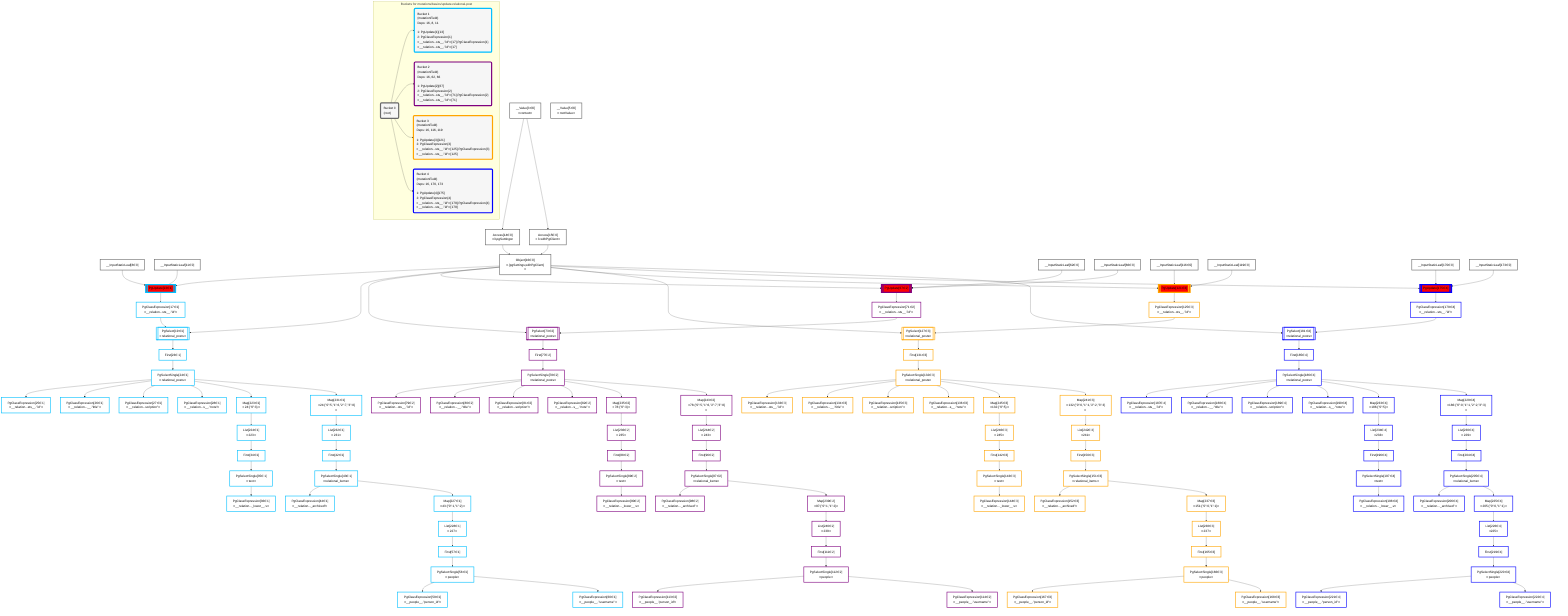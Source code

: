 graph TD
    classDef path fill:#eee,stroke:#000,color:#000
    classDef plan fill:#fff,stroke-width:3px,color:#000
    classDef itemplan fill:#fff,stroke-width:6px,color:#000
    classDef sideeffectplan fill:#f00,stroke-width:6px,color:#000
    classDef bucket fill:#f6f6f6,color:#000,stroke-width:6px,text-align:left


    %% define steps
    __Value3["__Value[3∈0]<br />ᐸcontextᐳ"]:::plan
    __Value5["__Value[5∈0]<br />ᐸrootValueᐳ"]:::plan
    __InputStaticLeaf8["__InputStaticLeaf[8∈0]"]:::plan
    __InputStaticLeaf11["__InputStaticLeaf[11∈0]"]:::plan
    Access14["Access[14∈0]<br />ᐸ3.pgSettingsᐳ"]:::plan
    Access15["Access[15∈0]<br />ᐸ3.withPgClientᐳ"]:::plan
    Object16["Object[16∈0]<br />ᐸ{pgSettings,withPgClient}ᐳ"]:::plan
    PgUpdate13[["PgUpdate[13∈1]"]]:::sideeffectplan
    PgClassExpression17["PgClassExpression[17∈1]<br />ᐸ__relation...sts__.”id”ᐳ"]:::plan
    PgSelect19[["PgSelect[19∈1]<br />ᐸrelational_postsᐳ"]]:::plan
    First23["First[23∈1]"]:::plan
    PgSelectSingle24["PgSelectSingle[24∈1]<br />ᐸrelational_postsᐳ"]:::plan
    PgClassExpression25["PgClassExpression[25∈1]<br />ᐸ__relation...sts__.”id”ᐳ"]:::plan
    PgClassExpression26["PgClassExpression[26∈1]<br />ᐸ__relation...__.”title”ᐳ"]:::plan
    PgClassExpression27["PgClassExpression[27∈1]<br />ᐸ__relation...scription”ᐳ"]:::plan
    PgClassExpression28["PgClassExpression[28∈1]<br />ᐸ__relation...s__.”note”ᐳ"]:::plan
    Map223["Map[223∈1]<br />ᐸ24:{”0”:3}ᐳ"]:::plan
    List224["List[224∈1]<br />ᐸ223ᐳ"]:::plan
    First34["First[34∈1]"]:::plan
    PgSelectSingle35["PgSelectSingle[35∈1]<br />ᐸtextᐳ"]:::plan
    PgClassExpression36["PgClassExpression[36∈1]<br />ᐸ__relation..._lower__.vᐳ"]:::plan
    Map231["Map[231∈1]<br />ᐸ24:{”0”:5,”1”:6,”2”:7,”3”:8}ᐳ"]:::plan
    List232["List[232∈1]<br />ᐸ231ᐳ"]:::plan
    First42["First[42∈1]"]:::plan
    PgSelectSingle43["PgSelectSingle[43∈1]<br />ᐸrelational_itemsᐳ"]:::plan
    PgClassExpression44["PgClassExpression[44∈1]<br />ᐸ__relation..._archived”ᐳ"]:::plan
    Map227["Map[227∈1]<br />ᐸ43:{”0”:1,”1”:2}ᐳ"]:::plan
    List228["List[228∈1]<br />ᐸ227ᐳ"]:::plan
    First57["First[57∈1]"]:::plan
    PgSelectSingle58["PgSelectSingle[58∈1]<br />ᐸpeopleᐳ"]:::plan
    PgClassExpression59["PgClassExpression[59∈1]<br />ᐸ__people__.”person_id”ᐳ"]:::plan
    PgClassExpression60["PgClassExpression[60∈1]<br />ᐸ__people__.”username”ᐳ"]:::plan
    __InputStaticLeaf62["__InputStaticLeaf[62∈0]"]:::plan
    __InputStaticLeaf66["__InputStaticLeaf[66∈0]"]:::plan
    PgUpdate67[["PgUpdate[67∈2]"]]:::sideeffectplan
    PgClassExpression71["PgClassExpression[71∈2]<br />ᐸ__relation...sts__.”id”ᐳ"]:::plan
    PgSelect73[["PgSelect[73∈2]<br />ᐸrelational_postsᐳ"]]:::plan
    First77["First[77∈2]"]:::plan
    PgSelectSingle78["PgSelectSingle[78∈2]<br />ᐸrelational_postsᐳ"]:::plan
    PgClassExpression79["PgClassExpression[79∈2]<br />ᐸ__relation...sts__.”id”ᐳ"]:::plan
    PgClassExpression80["PgClassExpression[80∈2]<br />ᐸ__relation...__.”title”ᐳ"]:::plan
    PgClassExpression81["PgClassExpression[81∈2]<br />ᐸ__relation...scription”ᐳ"]:::plan
    PgClassExpression82["PgClassExpression[82∈2]<br />ᐸ__relation...s__.”note”ᐳ"]:::plan
    Map235["Map[235∈2]<br />ᐸ78:{”0”:3}ᐳ"]:::plan
    List236["List[236∈2]<br />ᐸ235ᐳ"]:::plan
    First88["First[88∈2]"]:::plan
    PgSelectSingle89["PgSelectSingle[89∈2]<br />ᐸtextᐳ"]:::plan
    PgClassExpression90["PgClassExpression[90∈2]<br />ᐸ__relation..._lower__.vᐳ"]:::plan
    Map243["Map[243∈2]<br />ᐸ78:{”0”:5,”1”:6,”2”:7,”3”:8}ᐳ"]:::plan
    List244["List[244∈2]<br />ᐸ243ᐳ"]:::plan
    First96["First[96∈2]"]:::plan
    PgSelectSingle97["PgSelectSingle[97∈2]<br />ᐸrelational_itemsᐳ"]:::plan
    PgClassExpression98["PgClassExpression[98∈2]<br />ᐸ__relation..._archived”ᐳ"]:::plan
    Map239["Map[239∈2]<br />ᐸ97:{”0”:1,”1”:2}ᐳ"]:::plan
    List240["List[240∈2]<br />ᐸ239ᐳ"]:::plan
    First111["First[111∈2]"]:::plan
    PgSelectSingle112["PgSelectSingle[112∈2]<br />ᐸpeopleᐳ"]:::plan
    PgClassExpression113["PgClassExpression[113∈2]<br />ᐸ__people__.”person_id”ᐳ"]:::plan
    PgClassExpression114["PgClassExpression[114∈2]<br />ᐸ__people__.”username”ᐳ"]:::plan
    __InputStaticLeaf116["__InputStaticLeaf[116∈0]"]:::plan
    __InputStaticLeaf119["__InputStaticLeaf[119∈0]"]:::plan
    PgUpdate121[["PgUpdate[121∈3]"]]:::sideeffectplan
    PgClassExpression125["PgClassExpression[125∈3]<br />ᐸ__relation...sts__.”id”ᐳ"]:::plan
    PgSelect127[["PgSelect[127∈3]<br />ᐸrelational_postsᐳ"]]:::plan
    First131["First[131∈3]"]:::plan
    PgSelectSingle132["PgSelectSingle[132∈3]<br />ᐸrelational_postsᐳ"]:::plan
    PgClassExpression133["PgClassExpression[133∈3]<br />ᐸ__relation...sts__.”id”ᐳ"]:::plan
    PgClassExpression134["PgClassExpression[134∈3]<br />ᐸ__relation...__.”title”ᐳ"]:::plan
    PgClassExpression135["PgClassExpression[135∈3]<br />ᐸ__relation...scription”ᐳ"]:::plan
    PgClassExpression136["PgClassExpression[136∈3]<br />ᐸ__relation...s__.”note”ᐳ"]:::plan
    Map245["Map[245∈3]<br />ᐸ132:{”0”:5}ᐳ"]:::plan
    List246["List[246∈3]<br />ᐸ245ᐳ"]:::plan
    First142["First[142∈3]"]:::plan
    PgSelectSingle143["PgSelectSingle[143∈3]<br />ᐸtextᐳ"]:::plan
    PgClassExpression144["PgClassExpression[144∈3]<br />ᐸ__relation..._lower__.vᐳ"]:::plan
    Map241["Map[241∈3]<br />ᐸ132:{”0”:0,”1”:1,”2”:2,”3”:3}ᐳ"]:::plan
    List242["List[242∈3]<br />ᐸ241ᐳ"]:::plan
    First150["First[150∈3]"]:::plan
    PgSelectSingle151["PgSelectSingle[151∈3]<br />ᐸrelational_itemsᐳ"]:::plan
    PgClassExpression152["PgClassExpression[152∈3]<br />ᐸ__relation..._archived”ᐳ"]:::plan
    Map237["Map[237∈3]<br />ᐸ151:{”0”:0,”1”:1}ᐳ"]:::plan
    List238["List[238∈3]<br />ᐸ237ᐳ"]:::plan
    First165["First[165∈3]"]:::plan
    PgSelectSingle166["PgSelectSingle[166∈3]<br />ᐸpeopleᐳ"]:::plan
    PgClassExpression167["PgClassExpression[167∈3]<br />ᐸ__people__.”person_id”ᐳ"]:::plan
    PgClassExpression168["PgClassExpression[168∈3]<br />ᐸ__people__.”username”ᐳ"]:::plan
    __InputStaticLeaf170["__InputStaticLeaf[170∈0]"]:::plan
    __InputStaticLeaf173["__InputStaticLeaf[173∈0]"]:::plan
    PgUpdate175[["PgUpdate[175∈4]"]]:::sideeffectplan
    PgClassExpression179["PgClassExpression[179∈4]<br />ᐸ__relation...sts__.”id”ᐳ"]:::plan
    PgSelect181[["PgSelect[181∈4]<br />ᐸrelational_postsᐳ"]]:::plan
    First185["First[185∈4]"]:::plan
    PgSelectSingle186["PgSelectSingle[186∈4]<br />ᐸrelational_postsᐳ"]:::plan
    PgClassExpression187["PgClassExpression[187∈4]<br />ᐸ__relation...sts__.”id”ᐳ"]:::plan
    PgClassExpression188["PgClassExpression[188∈4]<br />ᐸ__relation...__.”title”ᐳ"]:::plan
    PgClassExpression189["PgClassExpression[189∈4]<br />ᐸ__relation...scription”ᐳ"]:::plan
    PgClassExpression190["PgClassExpression[190∈4]<br />ᐸ__relation...s__.”note”ᐳ"]:::plan
    Map233["Map[233∈4]<br />ᐸ186:{”0”:5}ᐳ"]:::plan
    List234["List[234∈4]<br />ᐸ233ᐳ"]:::plan
    First196["First[196∈4]"]:::plan
    PgSelectSingle197["PgSelectSingle[197∈4]<br />ᐸtextᐳ"]:::plan
    PgClassExpression198["PgClassExpression[198∈4]<br />ᐸ__relation..._lower__.vᐳ"]:::plan
    Map229["Map[229∈4]<br />ᐸ186:{”0”:0,”1”:1,”2”:2,”3”:3}ᐳ"]:::plan
    List230["List[230∈4]<br />ᐸ229ᐳ"]:::plan
    First204["First[204∈4]"]:::plan
    PgSelectSingle205["PgSelectSingle[205∈4]<br />ᐸrelational_itemsᐳ"]:::plan
    PgClassExpression206["PgClassExpression[206∈4]<br />ᐸ__relation..._archived”ᐳ"]:::plan
    Map225["Map[225∈4]<br />ᐸ205:{”0”:0,”1”:1}ᐳ"]:::plan
    List226["List[226∈4]<br />ᐸ225ᐳ"]:::plan
    First219["First[219∈4]"]:::plan
    PgSelectSingle220["PgSelectSingle[220∈4]<br />ᐸpeopleᐳ"]:::plan
    PgClassExpression221["PgClassExpression[221∈4]<br />ᐸ__people__.”person_id”ᐳ"]:::plan
    PgClassExpression222["PgClassExpression[222∈4]<br />ᐸ__people__.”username”ᐳ"]:::plan

    %% plan dependencies
    __Value3 --> Access14
    __Value3 --> Access15
    Access14 & Access15 --> Object16
    Object16 & __InputStaticLeaf8 & __InputStaticLeaf11 --> PgUpdate13
    PgUpdate13 --> PgClassExpression17
    Object16 & PgClassExpression17 --> PgSelect19
    PgSelect19 --> First23
    First23 --> PgSelectSingle24
    PgSelectSingle24 --> PgClassExpression25
    PgSelectSingle24 --> PgClassExpression26
    PgSelectSingle24 --> PgClassExpression27
    PgSelectSingle24 --> PgClassExpression28
    PgSelectSingle24 --> Map223
    Map223 --> List224
    List224 --> First34
    First34 --> PgSelectSingle35
    PgSelectSingle35 --> PgClassExpression36
    PgSelectSingle24 --> Map231
    Map231 --> List232
    List232 --> First42
    First42 --> PgSelectSingle43
    PgSelectSingle43 --> PgClassExpression44
    PgSelectSingle43 --> Map227
    Map227 --> List228
    List228 --> First57
    First57 --> PgSelectSingle58
    PgSelectSingle58 --> PgClassExpression59
    PgSelectSingle58 --> PgClassExpression60
    Object16 & __InputStaticLeaf62 & __InputStaticLeaf66 --> PgUpdate67
    PgUpdate67 --> PgClassExpression71
    Object16 & PgClassExpression71 --> PgSelect73
    PgSelect73 --> First77
    First77 --> PgSelectSingle78
    PgSelectSingle78 --> PgClassExpression79
    PgSelectSingle78 --> PgClassExpression80
    PgSelectSingle78 --> PgClassExpression81
    PgSelectSingle78 --> PgClassExpression82
    PgSelectSingle78 --> Map235
    Map235 --> List236
    List236 --> First88
    First88 --> PgSelectSingle89
    PgSelectSingle89 --> PgClassExpression90
    PgSelectSingle78 --> Map243
    Map243 --> List244
    List244 --> First96
    First96 --> PgSelectSingle97
    PgSelectSingle97 --> PgClassExpression98
    PgSelectSingle97 --> Map239
    Map239 --> List240
    List240 --> First111
    First111 --> PgSelectSingle112
    PgSelectSingle112 --> PgClassExpression113
    PgSelectSingle112 --> PgClassExpression114
    Object16 & __InputStaticLeaf116 & __InputStaticLeaf119 --> PgUpdate121
    PgUpdate121 --> PgClassExpression125
    Object16 & PgClassExpression125 --> PgSelect127
    PgSelect127 --> First131
    First131 --> PgSelectSingle132
    PgSelectSingle132 --> PgClassExpression133
    PgSelectSingle132 --> PgClassExpression134
    PgSelectSingle132 --> PgClassExpression135
    PgSelectSingle132 --> PgClassExpression136
    PgSelectSingle132 --> Map245
    Map245 --> List246
    List246 --> First142
    First142 --> PgSelectSingle143
    PgSelectSingle143 --> PgClassExpression144
    PgSelectSingle132 --> Map241
    Map241 --> List242
    List242 --> First150
    First150 --> PgSelectSingle151
    PgSelectSingle151 --> PgClassExpression152
    PgSelectSingle151 --> Map237
    Map237 --> List238
    List238 --> First165
    First165 --> PgSelectSingle166
    PgSelectSingle166 --> PgClassExpression167
    PgSelectSingle166 --> PgClassExpression168
    Object16 & __InputStaticLeaf170 & __InputStaticLeaf173 --> PgUpdate175
    PgUpdate175 --> PgClassExpression179
    Object16 & PgClassExpression179 --> PgSelect181
    PgSelect181 --> First185
    First185 --> PgSelectSingle186
    PgSelectSingle186 --> PgClassExpression187
    PgSelectSingle186 --> PgClassExpression188
    PgSelectSingle186 --> PgClassExpression189
    PgSelectSingle186 --> PgClassExpression190
    PgSelectSingle186 --> Map233
    Map233 --> List234
    List234 --> First196
    First196 --> PgSelectSingle197
    PgSelectSingle197 --> PgClassExpression198
    PgSelectSingle186 --> Map229
    Map229 --> List230
    List230 --> First204
    First204 --> PgSelectSingle205
    PgSelectSingle205 --> PgClassExpression206
    PgSelectSingle205 --> Map225
    Map225 --> List226
    List226 --> First219
    First219 --> PgSelectSingle220
    PgSelectSingle220 --> PgClassExpression221
    PgSelectSingle220 --> PgClassExpression222

    subgraph "Buckets for mutations/basics/update-relational-post"
    Bucket0("Bucket 0<br />(root)"):::bucket
    classDef bucket0 stroke:#696969
    class Bucket0,__Value3,__Value5,__InputStaticLeaf8,__InputStaticLeaf11,Access14,Access15,Object16,__InputStaticLeaf62,__InputStaticLeaf66,__InputStaticLeaf116,__InputStaticLeaf119,__InputStaticLeaf170,__InputStaticLeaf173 bucket0
    Bucket1("Bucket 1<br />(mutationField)<br />Deps: 16, 8, 11<br /><br />1: PgUpdate{1}[13]<br />2: PgClassExpression{1}ᐸ__relation...sts__.”id”ᐳ[17],PgClassExpression{1}ᐸ__relation...sts__.”id”ᐳ[17]"):::bucket
    classDef bucket1 stroke:#00bfff
    class Bucket1,PgUpdate13,PgClassExpression17,PgSelect19,First23,PgSelectSingle24,PgClassExpression25,PgClassExpression26,PgClassExpression27,PgClassExpression28,First34,PgSelectSingle35,PgClassExpression36,First42,PgSelectSingle43,PgClassExpression44,First57,PgSelectSingle58,PgClassExpression59,PgClassExpression60,Map223,List224,Map227,List228,Map231,List232 bucket1
    Bucket2("Bucket 2<br />(mutationField)<br />Deps: 16, 62, 66<br /><br />1: PgUpdate{2}[67]<br />2: PgClassExpression{2}ᐸ__relation...sts__.”id”ᐳ[71],PgClassExpression{2}ᐸ__relation...sts__.”id”ᐳ[71]"):::bucket
    classDef bucket2 stroke:#7f007f
    class Bucket2,PgUpdate67,PgClassExpression71,PgSelect73,First77,PgSelectSingle78,PgClassExpression79,PgClassExpression80,PgClassExpression81,PgClassExpression82,First88,PgSelectSingle89,PgClassExpression90,First96,PgSelectSingle97,PgClassExpression98,First111,PgSelectSingle112,PgClassExpression113,PgClassExpression114,Map235,List236,Map239,List240,Map243,List244 bucket2
    Bucket3("Bucket 3<br />(mutationField)<br />Deps: 16, 116, 119<br /><br />1: PgUpdate{3}[121]<br />2: PgClassExpression{3}ᐸ__relation...sts__.”id”ᐳ[125],PgClassExpression{3}ᐸ__relation...sts__.”id”ᐳ[125]"):::bucket
    classDef bucket3 stroke:#ffa500
    class Bucket3,PgUpdate121,PgClassExpression125,PgSelect127,First131,PgSelectSingle132,PgClassExpression133,PgClassExpression134,PgClassExpression135,PgClassExpression136,First142,PgSelectSingle143,PgClassExpression144,First150,PgSelectSingle151,PgClassExpression152,First165,PgSelectSingle166,PgClassExpression167,PgClassExpression168,Map237,List238,Map241,List242,Map245,List246 bucket3
    Bucket4("Bucket 4<br />(mutationField)<br />Deps: 16, 170, 173<br /><br />1: PgUpdate{4}[175]<br />2: PgClassExpression{4}ᐸ__relation...sts__.”id”ᐳ[179],PgClassExpression{4}ᐸ__relation...sts__.”id”ᐳ[179]"):::bucket
    classDef bucket4 stroke:#0000ff
    class Bucket4,PgUpdate175,PgClassExpression179,PgSelect181,First185,PgSelectSingle186,PgClassExpression187,PgClassExpression188,PgClassExpression189,PgClassExpression190,First196,PgSelectSingle197,PgClassExpression198,First204,PgSelectSingle205,PgClassExpression206,First219,PgSelectSingle220,PgClassExpression221,PgClassExpression222,Map225,List226,Map229,List230,Map233,List234 bucket4
    Bucket0 --> Bucket1 & Bucket2 & Bucket3 & Bucket4
    end
